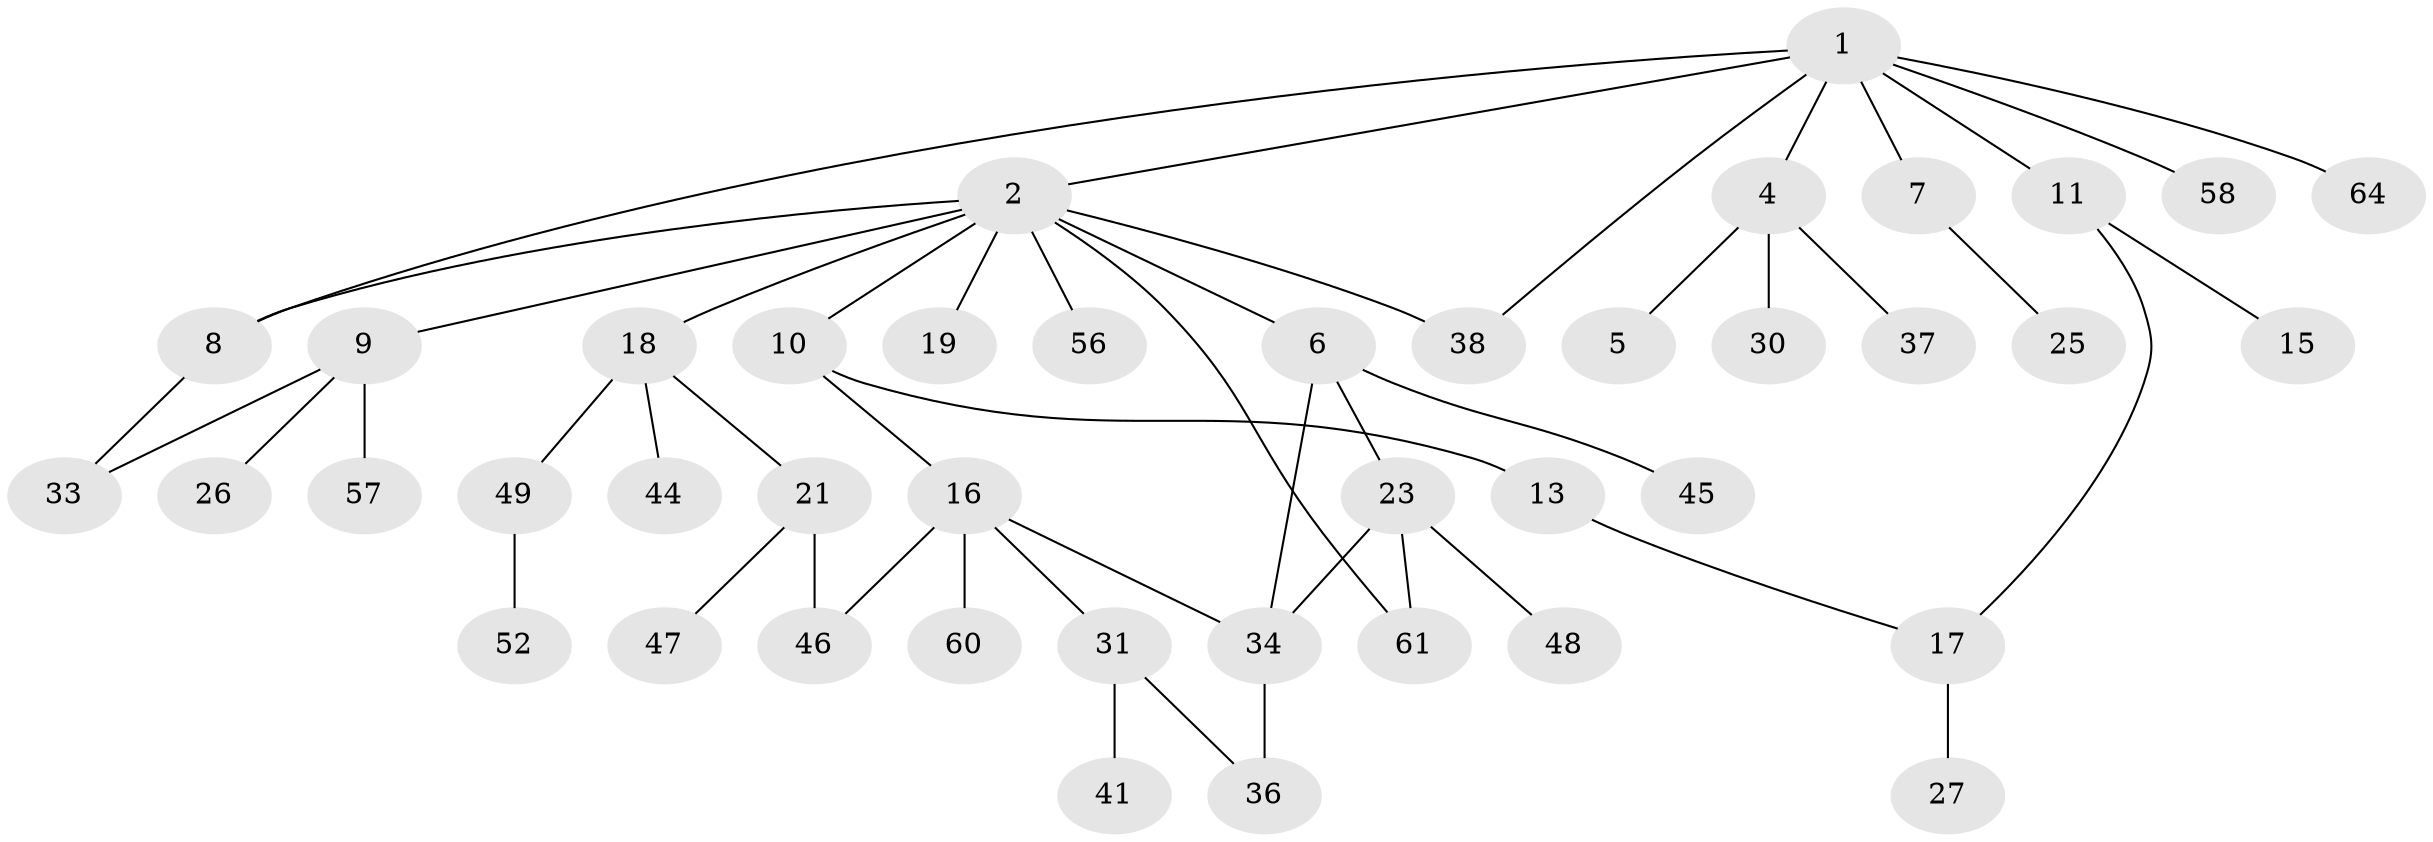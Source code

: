 // original degree distribution, {7: 0.015625, 10: 0.015625, 3: 0.1875, 4: 0.078125, 1: 0.40625, 5: 0.015625, 2: 0.265625, 6: 0.015625}
// Generated by graph-tools (version 1.1) at 2025/41/03/06/25 10:41:25]
// undirected, 42 vertices, 50 edges
graph export_dot {
graph [start="1"]
  node [color=gray90,style=filled];
  1 [super="+3"];
  2 [super="+32"];
  4 [super="+12"];
  5;
  6 [super="+42"];
  7 [super="+55"];
  8 [super="+40"];
  9 [super="+20"];
  10;
  11 [super="+14"];
  13 [super="+35"];
  15;
  16 [super="+50"];
  17 [super="+22"];
  18 [super="+28"];
  19;
  21 [super="+24"];
  23 [super="+29"];
  25;
  26;
  27 [super="+54"];
  30;
  31;
  33;
  34 [super="+43"];
  36 [super="+39"];
  37;
  38 [super="+53"];
  41;
  44 [super="+51"];
  45;
  46 [super="+59"];
  47;
  48;
  49;
  52;
  56;
  57;
  58 [super="+62"];
  60;
  61 [super="+63"];
  64;
  1 -- 2;
  1 -- 4;
  1 -- 7;
  1 -- 8;
  1 -- 38;
  1 -- 64;
  1 -- 58;
  1 -- 11;
  2 -- 6;
  2 -- 9;
  2 -- 10;
  2 -- 18;
  2 -- 19;
  2 -- 8;
  2 -- 61;
  2 -- 56;
  2 -- 38;
  4 -- 5;
  4 -- 30;
  4 -- 37;
  6 -- 23;
  6 -- 34;
  6 -- 45;
  7 -- 25;
  8 -- 33;
  9 -- 26;
  9 -- 57;
  9 -- 33;
  10 -- 13;
  10 -- 16;
  11 -- 15;
  11 -- 17;
  13 -- 17;
  16 -- 31;
  16 -- 46;
  16 -- 60;
  16 -- 34;
  17 -- 27;
  18 -- 21;
  18 -- 49;
  18 -- 44;
  21 -- 47;
  21 -- 46;
  23 -- 48;
  23 -- 34;
  23 -- 61;
  31 -- 36;
  31 -- 41;
  34 -- 36;
  49 -- 52;
}
